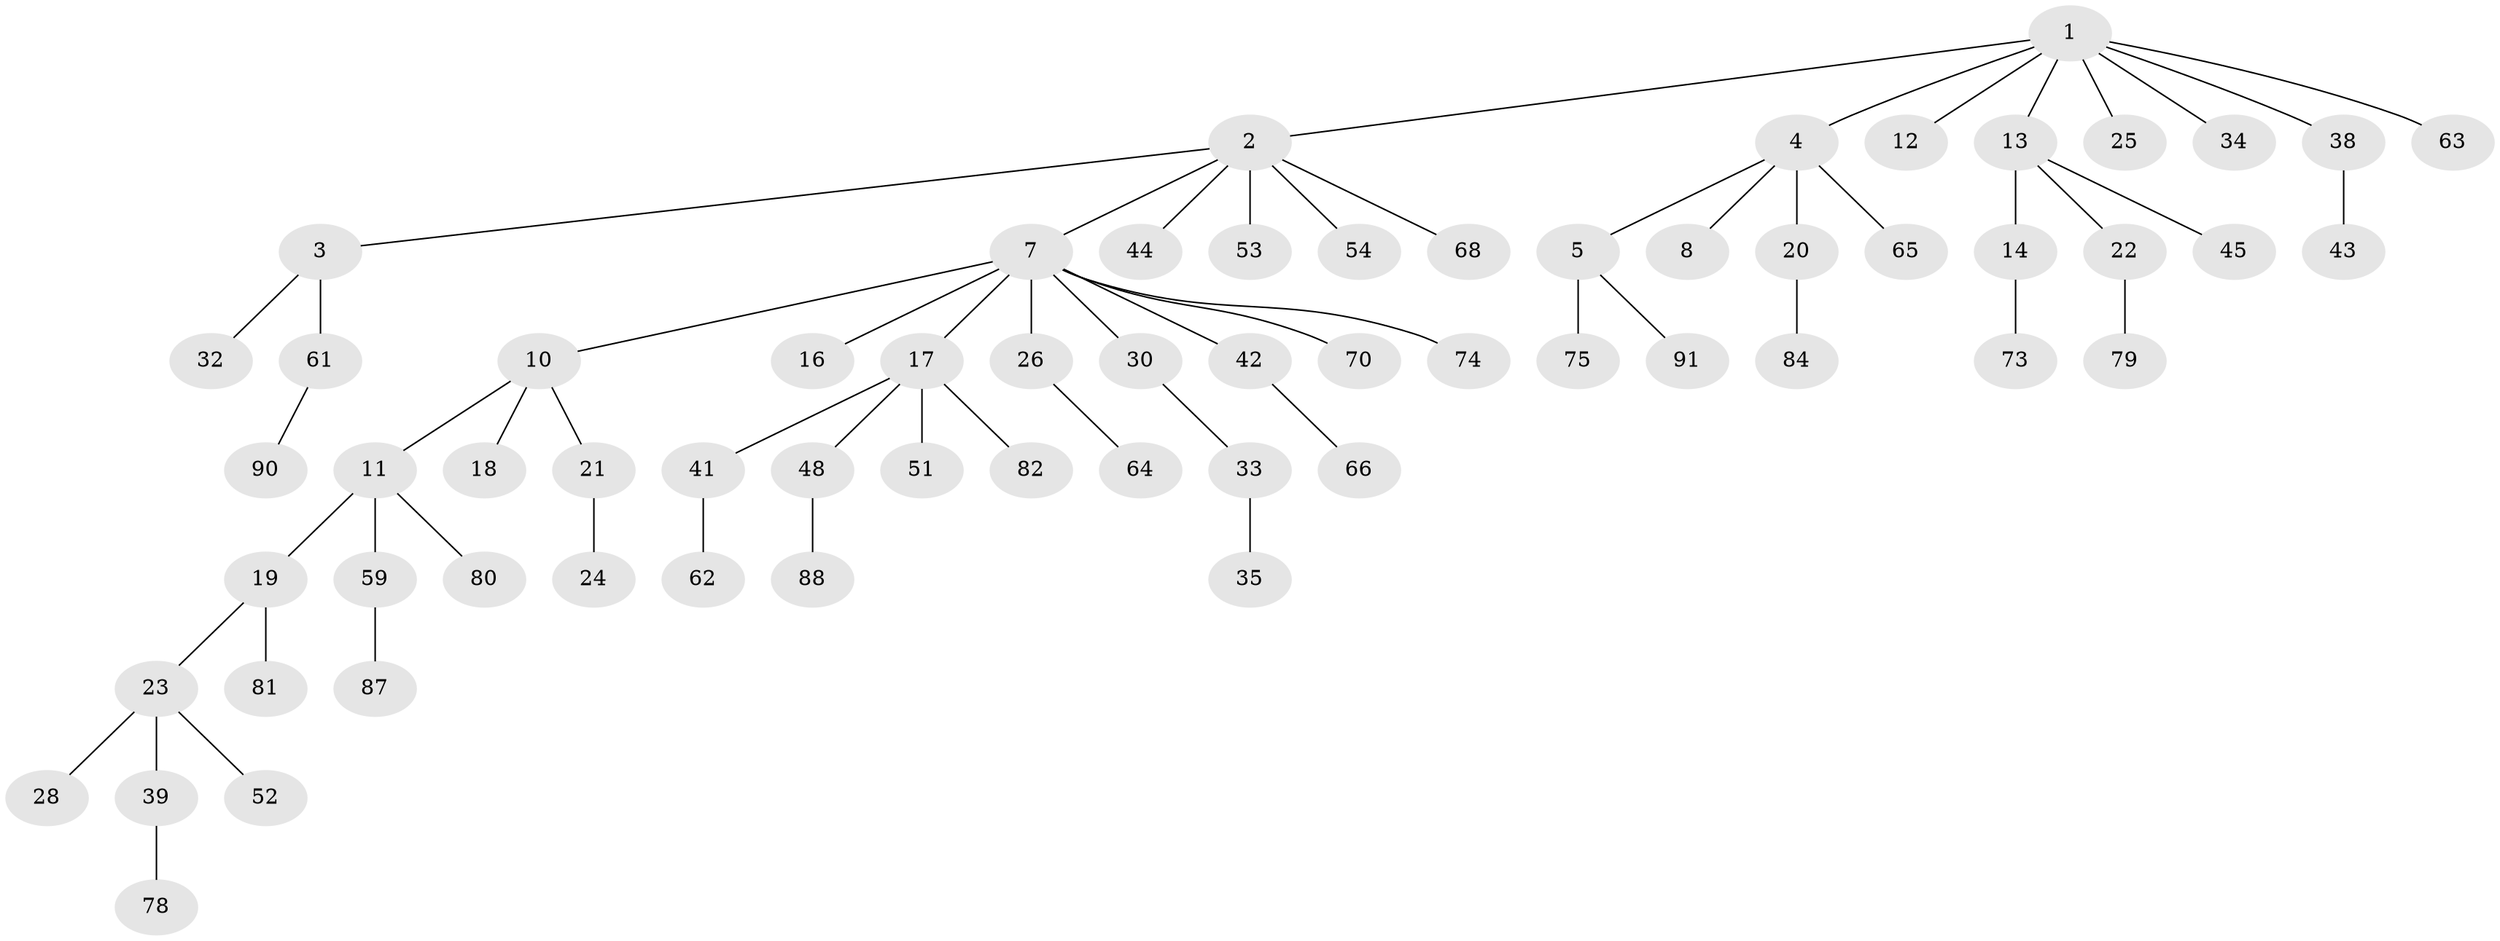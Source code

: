 // original degree distribution, {5: 0.05263157894736842, 7: 0.010526315789473684, 3: 0.1368421052631579, 4: 0.031578947368421054, 1: 0.5157894736842106, 6: 0.021052631578947368, 2: 0.23157894736842105}
// Generated by graph-tools (version 1.1) at 2025/42/03/06/25 10:42:03]
// undirected, 63 vertices, 62 edges
graph export_dot {
graph [start="1"]
  node [color=gray90,style=filled];
  1 [super="+6"];
  2 [super="+27"];
  3;
  4 [super="+58"];
  5 [super="+29"];
  7 [super="+9"];
  8;
  10 [super="+60"];
  11 [super="+56"];
  12 [super="+46"];
  13 [super="+15"];
  14 [super="+40"];
  16;
  17 [super="+50"];
  18 [super="+85"];
  19 [super="+55"];
  20 [super="+31"];
  21;
  22 [super="+71"];
  23 [super="+36"];
  24 [super="+83"];
  25 [super="+37"];
  26 [super="+86"];
  28;
  30 [super="+57"];
  32;
  33 [super="+94"];
  34 [super="+69"];
  35;
  38 [super="+49"];
  39;
  41 [super="+47"];
  42;
  43 [super="+95"];
  44;
  45 [super="+76"];
  48 [super="+72"];
  51;
  52 [super="+92"];
  53;
  54;
  59 [super="+77"];
  61 [super="+67"];
  62;
  63;
  64;
  65;
  66 [super="+89"];
  68;
  70;
  73;
  74;
  75;
  78 [super="+93"];
  79;
  80;
  81;
  82;
  84;
  87;
  88;
  90;
  91;
  1 -- 2;
  1 -- 4;
  1 -- 13;
  1 -- 25;
  1 -- 34;
  1 -- 38;
  1 -- 12;
  1 -- 63;
  2 -- 3;
  2 -- 7;
  2 -- 44;
  2 -- 53;
  2 -- 68;
  2 -- 54;
  3 -- 32;
  3 -- 61;
  4 -- 5;
  4 -- 8;
  4 -- 20;
  4 -- 65;
  5 -- 75;
  5 -- 91;
  7 -- 17;
  7 -- 26;
  7 -- 74;
  7 -- 16;
  7 -- 42;
  7 -- 70;
  7 -- 10;
  7 -- 30;
  10 -- 11;
  10 -- 18;
  10 -- 21;
  11 -- 19;
  11 -- 80;
  11 -- 59;
  13 -- 14;
  13 -- 45;
  13 -- 22;
  14 -- 73;
  17 -- 41;
  17 -- 48;
  17 -- 51;
  17 -- 82;
  19 -- 23;
  19 -- 81;
  20 -- 84;
  21 -- 24;
  22 -- 79;
  23 -- 28;
  23 -- 39;
  23 -- 52;
  26 -- 64;
  30 -- 33;
  33 -- 35;
  38 -- 43;
  39 -- 78;
  41 -- 62;
  42 -- 66;
  48 -- 88;
  59 -- 87;
  61 -- 90;
}
